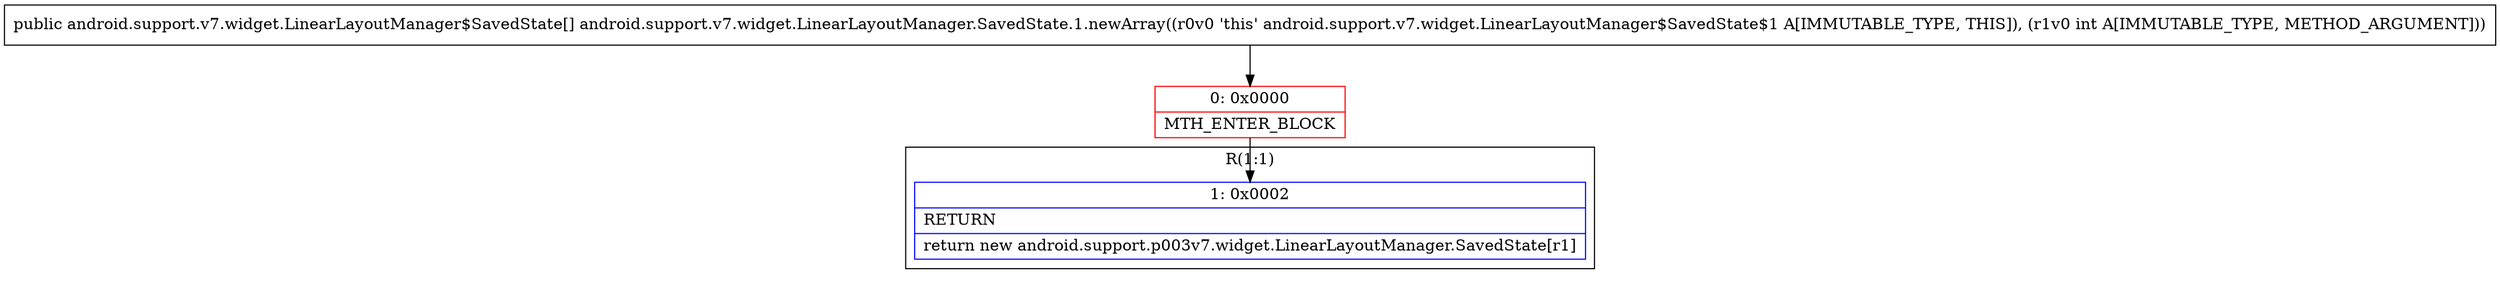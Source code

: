 digraph "CFG forandroid.support.v7.widget.LinearLayoutManager.SavedState.1.newArray(I)[Landroid\/support\/v7\/widget\/LinearLayoutManager$SavedState;" {
subgraph cluster_Region_951313693 {
label = "R(1:1)";
node [shape=record,color=blue];
Node_1 [shape=record,label="{1\:\ 0x0002|RETURN\l|return new android.support.p003v7.widget.LinearLayoutManager.SavedState[r1]\l}"];
}
Node_0 [shape=record,color=red,label="{0\:\ 0x0000|MTH_ENTER_BLOCK\l}"];
MethodNode[shape=record,label="{public android.support.v7.widget.LinearLayoutManager$SavedState[] android.support.v7.widget.LinearLayoutManager.SavedState.1.newArray((r0v0 'this' android.support.v7.widget.LinearLayoutManager$SavedState$1 A[IMMUTABLE_TYPE, THIS]), (r1v0 int A[IMMUTABLE_TYPE, METHOD_ARGUMENT])) }"];
MethodNode -> Node_0;
Node_0 -> Node_1;
}

